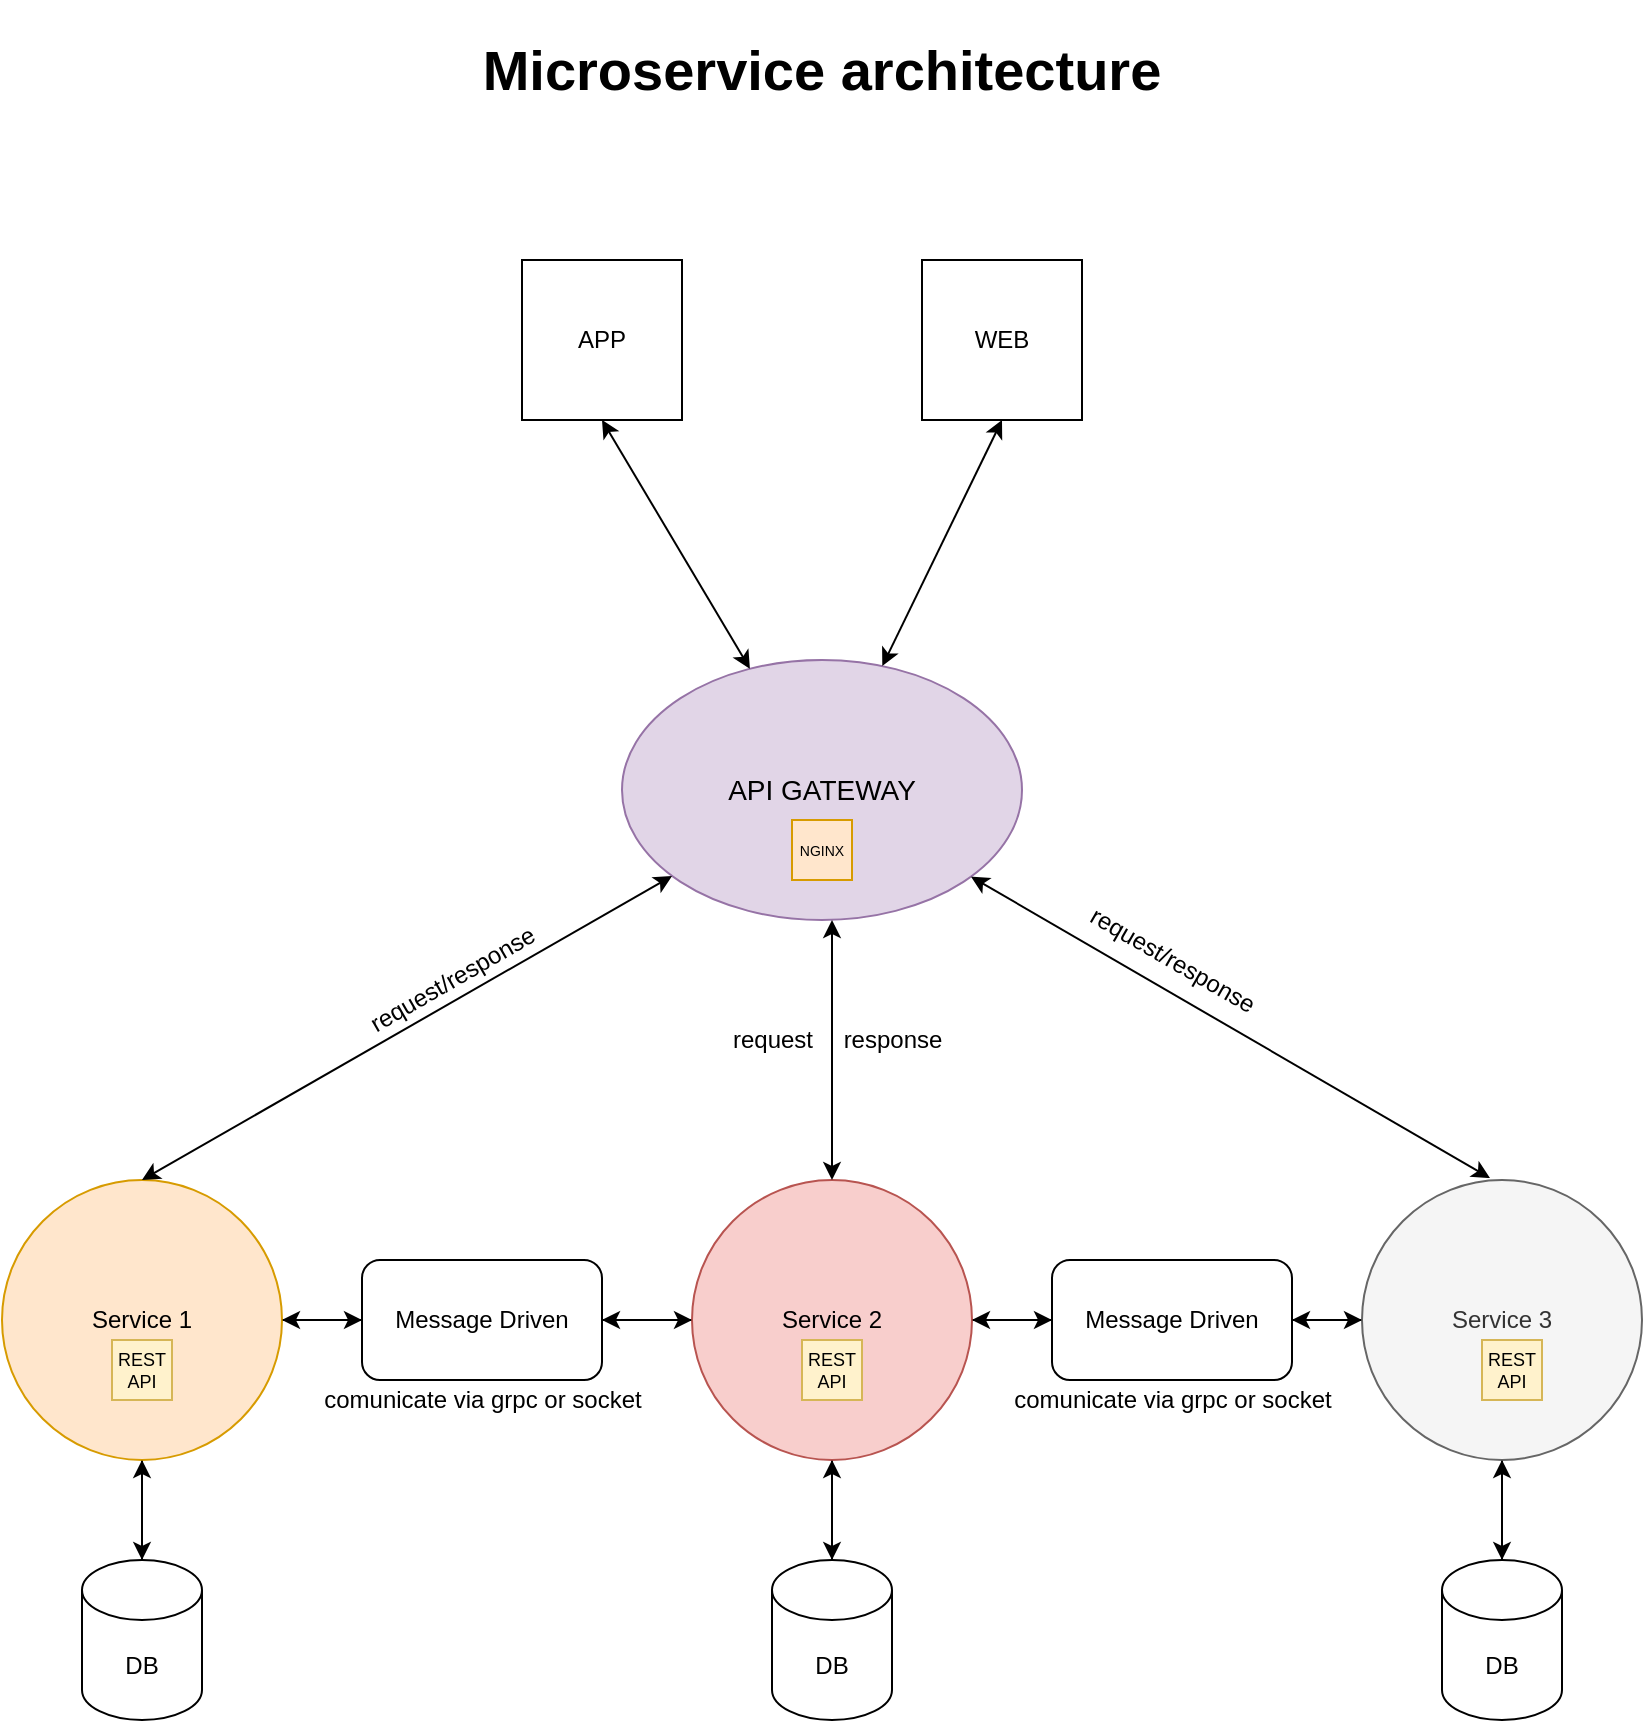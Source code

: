 <mxfile version="16.0.0" type="github">
  <diagram id="Cv4vCiUGaOGETwyBSDAJ" name="Page-1">
    <mxGraphModel dx="1422" dy="715" grid="1" gridSize="10" guides="1" tooltips="1" connect="1" arrows="1" fold="1" page="1" pageScale="1" pageWidth="850" pageHeight="1100" math="0" shadow="0">
      <root>
        <mxCell id="0" />
        <mxCell id="1" parent="0" />
        <mxCell id="FDbi_Wailx2Y1f7848vw-9" value="" style="edgeStyle=orthogonalEdgeStyle;rounded=0;orthogonalLoop=1;jettySize=auto;html=1;" edge="1" parent="1" source="rCTr0ygX4qg42ZaqoY2R-2" target="rCTr0ygX4qg42ZaqoY2R-26">
          <mxGeometry relative="1" as="geometry" />
        </mxCell>
        <mxCell id="FDbi_Wailx2Y1f7848vw-16" value="" style="edgeStyle=orthogonalEdgeStyle;rounded=0;orthogonalLoop=1;jettySize=auto;html=1;" edge="1" parent="1" source="rCTr0ygX4qg42ZaqoY2R-2" target="rCTr0ygX4qg42ZaqoY2R-11">
          <mxGeometry relative="1" as="geometry" />
        </mxCell>
        <mxCell id="rCTr0ygX4qg42ZaqoY2R-2" value="Service 1&lt;br&gt;" style="ellipse;whiteSpace=wrap;html=1;aspect=fixed;fillColor=#ffe6cc;strokeColor=#d79b00;" parent="1" vertex="1">
          <mxGeometry x="15" y="640" width="140" height="140" as="geometry" />
        </mxCell>
        <mxCell id="FDbi_Wailx2Y1f7848vw-7" value="" style="edgeStyle=orthogonalEdgeStyle;rounded=0;orthogonalLoop=1;jettySize=auto;html=1;" edge="1" parent="1" source="rCTr0ygX4qg42ZaqoY2R-4" target="rCTr0ygX4qg42ZaqoY2R-26">
          <mxGeometry relative="1" as="geometry" />
        </mxCell>
        <mxCell id="FDbi_Wailx2Y1f7848vw-11" value="" style="edgeStyle=orthogonalEdgeStyle;rounded=0;orthogonalLoop=1;jettySize=auto;html=1;" edge="1" parent="1" source="rCTr0ygX4qg42ZaqoY2R-4" target="rCTr0ygX4qg42ZaqoY2R-38">
          <mxGeometry relative="1" as="geometry" />
        </mxCell>
        <mxCell id="FDbi_Wailx2Y1f7848vw-17" value="" style="edgeStyle=orthogonalEdgeStyle;rounded=0;orthogonalLoop=1;jettySize=auto;html=1;" edge="1" parent="1" source="rCTr0ygX4qg42ZaqoY2R-4" target="rCTr0ygX4qg42ZaqoY2R-37">
          <mxGeometry relative="1" as="geometry" />
        </mxCell>
        <mxCell id="rCTr0ygX4qg42ZaqoY2R-4" value="&lt;span&gt;Service 2&lt;/span&gt;" style="ellipse;whiteSpace=wrap;html=1;aspect=fixed;fillColor=#f8cecc;strokeColor=#b85450;" parent="1" vertex="1">
          <mxGeometry x="360" y="640" width="140" height="140" as="geometry" />
        </mxCell>
        <mxCell id="FDbi_Wailx2Y1f7848vw-15" value="" style="edgeStyle=orthogonalEdgeStyle;rounded=0;orthogonalLoop=1;jettySize=auto;html=1;" edge="1" parent="1" source="rCTr0ygX4qg42ZaqoY2R-5" target="rCTr0ygX4qg42ZaqoY2R-38">
          <mxGeometry relative="1" as="geometry" />
        </mxCell>
        <mxCell id="FDbi_Wailx2Y1f7848vw-18" value="" style="edgeStyle=orthogonalEdgeStyle;rounded=0;orthogonalLoop=1;jettySize=auto;html=1;" edge="1" parent="1" source="rCTr0ygX4qg42ZaqoY2R-5" target="rCTr0ygX4qg42ZaqoY2R-41">
          <mxGeometry relative="1" as="geometry" />
        </mxCell>
        <mxCell id="rCTr0ygX4qg42ZaqoY2R-5" value="&lt;span&gt;Service 3&lt;/span&gt;" style="ellipse;whiteSpace=wrap;html=1;aspect=fixed;fillColor=#f5f5f5;strokeColor=#666666;fontColor=#333333;" parent="1" vertex="1">
          <mxGeometry x="695" y="640" width="140" height="140" as="geometry" />
        </mxCell>
        <mxCell id="FDbi_Wailx2Y1f7848vw-19" style="edgeStyle=orthogonalEdgeStyle;rounded=0;orthogonalLoop=1;jettySize=auto;html=1;entryX=0.5;entryY=1;entryDx=0;entryDy=0;" edge="1" parent="1" source="rCTr0ygX4qg42ZaqoY2R-11" target="rCTr0ygX4qg42ZaqoY2R-2">
          <mxGeometry relative="1" as="geometry" />
        </mxCell>
        <mxCell id="rCTr0ygX4qg42ZaqoY2R-11" value="DB" style="shape=cylinder3;whiteSpace=wrap;html=1;boundedLbl=1;backgroundOutline=1;size=15;" parent="1" vertex="1">
          <mxGeometry x="55" y="830" width="60" height="80" as="geometry" />
        </mxCell>
        <mxCell id="rCTr0ygX4qg42ZaqoY2R-14" value="comunicate via grpc or socket&lt;br&gt;" style="text;html=1;align=center;verticalAlign=middle;resizable=0;points=[];autosize=1;strokeColor=none;fillColor=none;" parent="1" vertex="1">
          <mxGeometry x="170" y="740" width="170" height="20" as="geometry" />
        </mxCell>
        <mxCell id="rCTr0ygX4qg42ZaqoY2R-15" value="comunicate via grpc or socket&lt;br&gt;" style="text;html=1;align=center;verticalAlign=middle;resizable=0;points=[];autosize=1;strokeColor=none;fillColor=none;" parent="1" vertex="1">
          <mxGeometry x="515" y="740" width="170" height="20" as="geometry" />
        </mxCell>
        <mxCell id="rCTr0ygX4qg42ZaqoY2R-16" value="APP" style="whiteSpace=wrap;html=1;aspect=fixed;" parent="1" vertex="1">
          <mxGeometry x="275" y="180" width="80" height="80" as="geometry" />
        </mxCell>
        <mxCell id="rCTr0ygX4qg42ZaqoY2R-19" value="WEB" style="whiteSpace=wrap;html=1;aspect=fixed;" parent="1" vertex="1">
          <mxGeometry x="475" y="180" width="80" height="80" as="geometry" />
        </mxCell>
        <mxCell id="FDbi_Wailx2Y1f7848vw-6" value="" style="edgeStyle=orthogonalEdgeStyle;rounded=0;orthogonalLoop=1;jettySize=auto;html=1;" edge="1" parent="1" source="rCTr0ygX4qg42ZaqoY2R-26">
          <mxGeometry relative="1" as="geometry">
            <mxPoint x="360" y="710" as="targetPoint" />
          </mxGeometry>
        </mxCell>
        <mxCell id="FDbi_Wailx2Y1f7848vw-10" style="edgeStyle=orthogonalEdgeStyle;rounded=0;orthogonalLoop=1;jettySize=auto;html=1;entryX=1;entryY=0.5;entryDx=0;entryDy=0;" edge="1" parent="1" source="rCTr0ygX4qg42ZaqoY2R-26" target="rCTr0ygX4qg42ZaqoY2R-2">
          <mxGeometry relative="1" as="geometry" />
        </mxCell>
        <mxCell id="rCTr0ygX4qg42ZaqoY2R-26" value="Message Driven" style="rounded=1;whiteSpace=wrap;html=1;" parent="1" vertex="1">
          <mxGeometry x="195" y="680" width="120" height="60" as="geometry" />
        </mxCell>
        <mxCell id="rCTr0ygX4qg42ZaqoY2R-32" value="&lt;font style=&quot;font-size: 14px&quot;&gt;API GATEWAY&lt;/font&gt;" style="ellipse;whiteSpace=wrap;html=1;fillColor=#e1d5e7;strokeColor=#9673a6;" parent="1" vertex="1">
          <mxGeometry x="325" y="380" width="200" height="130" as="geometry" />
        </mxCell>
        <mxCell id="FDbi_Wailx2Y1f7848vw-20" style="edgeStyle=orthogonalEdgeStyle;rounded=0;orthogonalLoop=1;jettySize=auto;html=1;" edge="1" parent="1" source="rCTr0ygX4qg42ZaqoY2R-37">
          <mxGeometry relative="1" as="geometry">
            <mxPoint x="430" y="780" as="targetPoint" />
          </mxGeometry>
        </mxCell>
        <mxCell id="rCTr0ygX4qg42ZaqoY2R-37" value="DB" style="shape=cylinder3;whiteSpace=wrap;html=1;boundedLbl=1;backgroundOutline=1;size=15;" parent="1" vertex="1">
          <mxGeometry x="400" y="830" width="60" height="80" as="geometry" />
        </mxCell>
        <mxCell id="FDbi_Wailx2Y1f7848vw-12" style="edgeStyle=orthogonalEdgeStyle;rounded=0;orthogonalLoop=1;jettySize=auto;html=1;entryX=1;entryY=0.5;entryDx=0;entryDy=0;" edge="1" parent="1" source="rCTr0ygX4qg42ZaqoY2R-38" target="rCTr0ygX4qg42ZaqoY2R-4">
          <mxGeometry relative="1" as="geometry" />
        </mxCell>
        <mxCell id="FDbi_Wailx2Y1f7848vw-14" value="" style="edgeStyle=orthogonalEdgeStyle;rounded=0;orthogonalLoop=1;jettySize=auto;html=1;entryX=0;entryY=0.5;entryDx=0;entryDy=0;" edge="1" parent="1" source="rCTr0ygX4qg42ZaqoY2R-38" target="rCTr0ygX4qg42ZaqoY2R-5">
          <mxGeometry relative="1" as="geometry">
            <mxPoint x="690" y="710" as="targetPoint" />
          </mxGeometry>
        </mxCell>
        <mxCell id="rCTr0ygX4qg42ZaqoY2R-38" value="Message Driven" style="rounded=1;whiteSpace=wrap;html=1;" parent="1" vertex="1">
          <mxGeometry x="540" y="680" width="120" height="60" as="geometry" />
        </mxCell>
        <mxCell id="FDbi_Wailx2Y1f7848vw-21" style="edgeStyle=orthogonalEdgeStyle;rounded=0;orthogonalLoop=1;jettySize=auto;html=1;" edge="1" parent="1" source="rCTr0ygX4qg42ZaqoY2R-41">
          <mxGeometry relative="1" as="geometry">
            <mxPoint x="765" y="780" as="targetPoint" />
          </mxGeometry>
        </mxCell>
        <mxCell id="rCTr0ygX4qg42ZaqoY2R-41" value="DB" style="shape=cylinder3;whiteSpace=wrap;html=1;boundedLbl=1;backgroundOutline=1;size=15;" parent="1" vertex="1">
          <mxGeometry x="735" y="830" width="60" height="80" as="geometry" />
        </mxCell>
        <mxCell id="rCTr0ygX4qg42ZaqoY2R-45" value="" style="endArrow=classic;startArrow=classic;html=1;rounded=0;entryX=0.5;entryY=1;entryDx=0;entryDy=0;" parent="1" source="rCTr0ygX4qg42ZaqoY2R-32" target="rCTr0ygX4qg42ZaqoY2R-19" edge="1">
          <mxGeometry width="50" height="50" relative="1" as="geometry">
            <mxPoint x="395" y="450" as="sourcePoint" />
            <mxPoint x="445" y="400" as="targetPoint" />
          </mxGeometry>
        </mxCell>
        <mxCell id="rCTr0ygX4qg42ZaqoY2R-46" value="" style="endArrow=classic;startArrow=classic;html=1;rounded=0;entryX=0.5;entryY=1;entryDx=0;entryDy=0;" parent="1" source="rCTr0ygX4qg42ZaqoY2R-32" target="rCTr0ygX4qg42ZaqoY2R-16" edge="1">
          <mxGeometry width="50" height="50" relative="1" as="geometry">
            <mxPoint x="395" y="450" as="sourcePoint" />
            <mxPoint x="445" y="400" as="targetPoint" />
          </mxGeometry>
        </mxCell>
        <mxCell id="rCTr0ygX4qg42ZaqoY2R-47" value="" style="endArrow=classic;startArrow=classic;html=1;rounded=0;exitX=0.5;exitY=0;exitDx=0;exitDy=0;" parent="1" source="rCTr0ygX4qg42ZaqoY2R-2" target="rCTr0ygX4qg42ZaqoY2R-32" edge="1">
          <mxGeometry width="50" height="50" relative="1" as="geometry">
            <mxPoint x="395" y="450" as="sourcePoint" />
            <mxPoint x="445" y="400" as="targetPoint" />
          </mxGeometry>
        </mxCell>
        <mxCell id="rCTr0ygX4qg42ZaqoY2R-48" value="" style="endArrow=classic;startArrow=classic;html=1;rounded=0;exitX=0.5;exitY=0;exitDx=0;exitDy=0;entryX=0.525;entryY=1;entryDx=0;entryDy=0;entryPerimeter=0;" parent="1" source="rCTr0ygX4qg42ZaqoY2R-4" target="rCTr0ygX4qg42ZaqoY2R-32" edge="1">
          <mxGeometry width="50" height="50" relative="1" as="geometry">
            <mxPoint x="395" y="450" as="sourcePoint" />
            <mxPoint x="430" y="500" as="targetPoint" />
          </mxGeometry>
        </mxCell>
        <mxCell id="rCTr0ygX4qg42ZaqoY2R-49" value="" style="endArrow=classic;startArrow=classic;html=1;rounded=0;exitX=0.457;exitY=-0.007;exitDx=0;exitDy=0;exitPerimeter=0;" parent="1" source="rCTr0ygX4qg42ZaqoY2R-5" target="rCTr0ygX4qg42ZaqoY2R-32" edge="1">
          <mxGeometry width="50" height="50" relative="1" as="geometry">
            <mxPoint x="395" y="450" as="sourcePoint" />
            <mxPoint x="445" y="400" as="targetPoint" />
          </mxGeometry>
        </mxCell>
        <mxCell id="rCTr0ygX4qg42ZaqoY2R-50" value="request/response" style="text;html=1;align=center;verticalAlign=middle;resizable=0;points=[];autosize=1;strokeColor=none;fillColor=none;rotation=-30;" parent="1" vertex="1">
          <mxGeometry x="185" y="530" width="110" height="20" as="geometry" />
        </mxCell>
        <mxCell id="rCTr0ygX4qg42ZaqoY2R-51" value="request/response" style="text;html=1;align=center;verticalAlign=middle;resizable=0;points=[];autosize=1;strokeColor=none;fillColor=none;rotation=30;" parent="1" vertex="1">
          <mxGeometry x="545" y="520" width="110" height="20" as="geometry" />
        </mxCell>
        <mxCell id="rCTr0ygX4qg42ZaqoY2R-53" value="request" style="text;html=1;align=center;verticalAlign=middle;resizable=0;points=[];autosize=1;strokeColor=none;fillColor=none;" parent="1" vertex="1">
          <mxGeometry x="370" y="560" width="60" height="20" as="geometry" />
        </mxCell>
        <mxCell id="rCTr0ygX4qg42ZaqoY2R-55" value="response" style="text;html=1;align=center;verticalAlign=middle;resizable=0;points=[];autosize=1;strokeColor=none;fillColor=none;" parent="1" vertex="1">
          <mxGeometry x="430" y="560" width="60" height="20" as="geometry" />
        </mxCell>
        <mxCell id="rCTr0ygX4qg42ZaqoY2R-57" value="REST API" style="whiteSpace=wrap;html=1;aspect=fixed;fontSize=9;fillColor=#fff2cc;strokeColor=#d6b656;" parent="1" vertex="1">
          <mxGeometry x="70" y="720" width="30" height="30" as="geometry" />
        </mxCell>
        <mxCell id="rCTr0ygX4qg42ZaqoY2R-58" value="REST API" style="whiteSpace=wrap;html=1;aspect=fixed;fontSize=9;fillColor=#fff2cc;strokeColor=#d6b656;" parent="1" vertex="1">
          <mxGeometry x="415" y="720" width="30" height="30" as="geometry" />
        </mxCell>
        <mxCell id="rCTr0ygX4qg42ZaqoY2R-59" value="REST API" style="whiteSpace=wrap;html=1;aspect=fixed;fontSize=9;fillColor=#fff2cc;strokeColor=#d6b656;" parent="1" vertex="1">
          <mxGeometry x="755" y="720" width="30" height="30" as="geometry" />
        </mxCell>
        <mxCell id="rCTr0ygX4qg42ZaqoY2R-60" value="&lt;font style=&quot;font-size: 7px&quot;&gt;NGINX&lt;/font&gt;" style="whiteSpace=wrap;html=1;aspect=fixed;fontSize=9;fillColor=#ffe6cc;strokeColor=#d79b00;" parent="1" vertex="1">
          <mxGeometry x="410" y="460" width="30" height="30" as="geometry" />
        </mxCell>
        <mxCell id="rCTr0ygX4qg42ZaqoY2R-65" value="&lt;h1&gt;Microservice architecture&lt;/h1&gt;&lt;h1&gt;&lt;br&gt;&lt;/h1&gt;" style="text;html=1;strokeColor=none;fillColor=none;spacing=5;spacingTop=-20;whiteSpace=wrap;overflow=hidden;rounded=0;fontSize=14;align=center;" parent="1" vertex="1">
          <mxGeometry x="170" y="60" width="510" height="50" as="geometry" />
        </mxCell>
      </root>
    </mxGraphModel>
  </diagram>
</mxfile>

